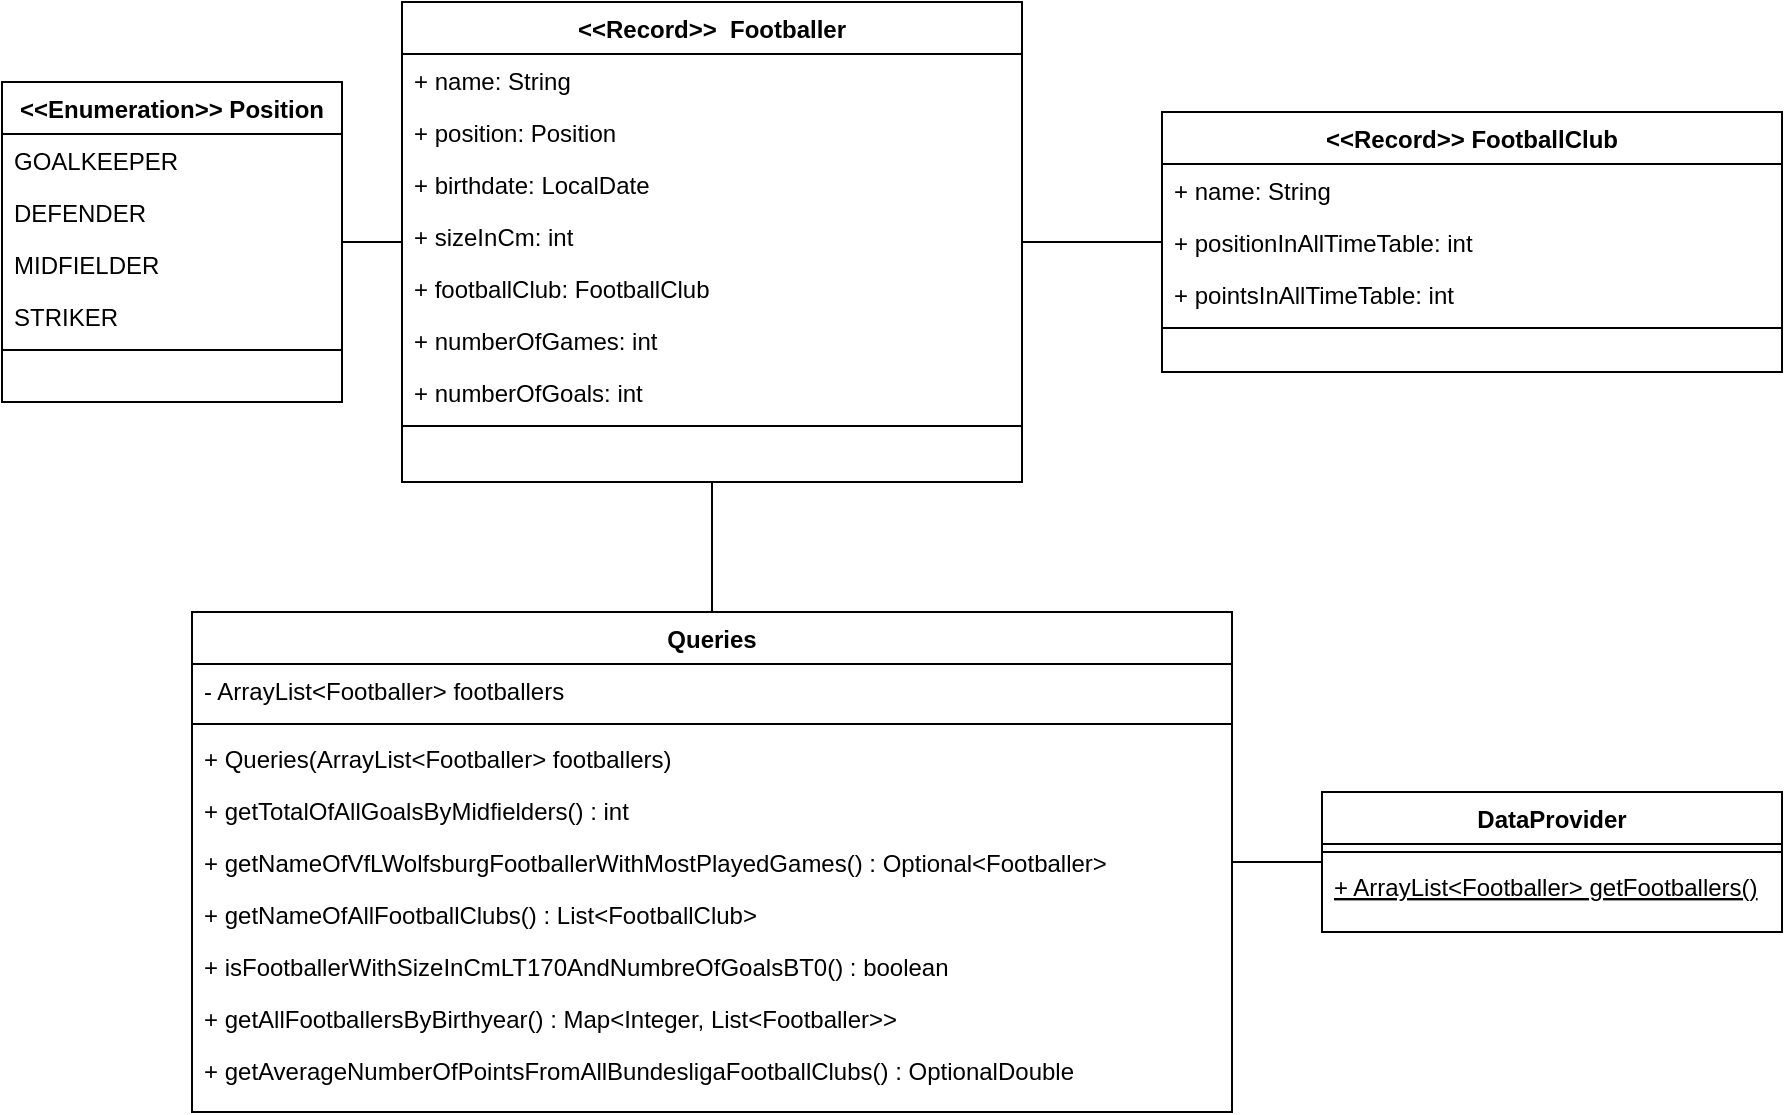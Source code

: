 <mxfile version="20.8.16" type="device"><diagram id="C5RBs43oDa-KdzZeNtuy" name="Page-1"><mxGraphModel dx="956" dy="986" grid="1" gridSize="10" guides="1" tooltips="1" connect="1" arrows="1" fold="1" page="0" pageScale="1" pageWidth="827" pageHeight="1169" math="0" shadow="0"><root><mxCell id="WIyWlLk6GJQsqaUBKTNV-0"/><mxCell id="WIyWlLk6GJQsqaUBKTNV-1" parent="WIyWlLk6GJQsqaUBKTNV-0"/><mxCell id="zkfFHV4jXpPFQw0GAbJ--0" value="DataProvider" style="swimlane;fontStyle=1;align=center;verticalAlign=top;childLayout=stackLayout;horizontal=1;startSize=26;horizontalStack=0;resizeParent=1;resizeLast=0;collapsible=1;marginBottom=0;rounded=0;shadow=0;strokeWidth=1;" parent="WIyWlLk6GJQsqaUBKTNV-1" vertex="1"><mxGeometry x="690" y="175" width="230" height="70" as="geometry"><mxRectangle x="230" y="140" width="160" height="26" as="alternateBounds"/></mxGeometry></mxCell><mxCell id="zkfFHV4jXpPFQw0GAbJ--4" value="" style="line;html=1;strokeWidth=1;align=left;verticalAlign=middle;spacingTop=-1;spacingLeft=3;spacingRight=3;rotatable=0;labelPosition=right;points=[];portConstraint=eastwest;" parent="zkfFHV4jXpPFQw0GAbJ--0" vertex="1"><mxGeometry y="26" width="230" height="8" as="geometry"/></mxCell><mxCell id="ebBvvLFBCe7s5MnYht_s-0" value="+ ArrayList&lt;Footballer&gt; getFootballers()" style="text;align=left;verticalAlign=top;spacingLeft=4;spacingRight=4;overflow=hidden;rotatable=0;points=[[0,0.5],[1,0.5]];portConstraint=eastwest;fontStyle=4" parent="zkfFHV4jXpPFQw0GAbJ--0" vertex="1"><mxGeometry y="34" width="230" height="26" as="geometry"/></mxCell><mxCell id="zkfFHV4jXpPFQw0GAbJ--17" value="&lt;&lt;Record&gt;&gt;  Footballer" style="swimlane;fontStyle=1;align=center;verticalAlign=top;childLayout=stackLayout;horizontal=1;startSize=26;horizontalStack=0;resizeParent=1;resizeLast=0;collapsible=1;marginBottom=0;rounded=0;shadow=0;strokeWidth=1;" parent="WIyWlLk6GJQsqaUBKTNV-1" vertex="1"><mxGeometry x="230" y="-220" width="310" height="240" as="geometry"><mxRectangle x="330" y="-47" width="160" height="26" as="alternateBounds"/></mxGeometry></mxCell><mxCell id="zkfFHV4jXpPFQw0GAbJ--18" value="+ name: String" style="text;align=left;verticalAlign=top;spacingLeft=4;spacingRight=4;overflow=hidden;rotatable=0;points=[[0,0.5],[1,0.5]];portConstraint=eastwest;" parent="zkfFHV4jXpPFQw0GAbJ--17" vertex="1"><mxGeometry y="26" width="310" height="26" as="geometry"/></mxCell><mxCell id="U2ACsNA5MPee-fQZOOvh-0" value="+ position: Position" style="text;align=left;verticalAlign=top;spacingLeft=4;spacingRight=4;overflow=hidden;rotatable=0;points=[[0,0.5],[1,0.5]];portConstraint=eastwest;" parent="zkfFHV4jXpPFQw0GAbJ--17" vertex="1"><mxGeometry y="52" width="310" height="26" as="geometry"/></mxCell><mxCell id="U2ACsNA5MPee-fQZOOvh-1" value="+ birthdate: LocalDate" style="text;align=left;verticalAlign=top;spacingLeft=4;spacingRight=4;overflow=hidden;rotatable=0;points=[[0,0.5],[1,0.5]];portConstraint=eastwest;" parent="zkfFHV4jXpPFQw0GAbJ--17" vertex="1"><mxGeometry y="78" width="310" height="26" as="geometry"/></mxCell><mxCell id="WCcUcJnKoj-on_8fnqU7-8" value="+ sizeInCm: int" style="text;align=left;verticalAlign=top;spacingLeft=4;spacingRight=4;overflow=hidden;rotatable=0;points=[[0,0.5],[1,0.5]];portConstraint=eastwest;" vertex="1" parent="zkfFHV4jXpPFQw0GAbJ--17"><mxGeometry y="104" width="310" height="26" as="geometry"/></mxCell><mxCell id="WCcUcJnKoj-on_8fnqU7-7" value="+ footballClub: FootballClub" style="text;align=left;verticalAlign=top;spacingLeft=4;spacingRight=4;overflow=hidden;rotatable=0;points=[[0,0.5],[1,0.5]];portConstraint=eastwest;" vertex="1" parent="zkfFHV4jXpPFQw0GAbJ--17"><mxGeometry y="130" width="310" height="26" as="geometry"/></mxCell><mxCell id="U2ACsNA5MPee-fQZOOvh-2" value="+ numberOfGames: int" style="text;align=left;verticalAlign=top;spacingLeft=4;spacingRight=4;overflow=hidden;rotatable=0;points=[[0,0.5],[1,0.5]];portConstraint=eastwest;" parent="zkfFHV4jXpPFQw0GAbJ--17" vertex="1"><mxGeometry y="156" width="310" height="26" as="geometry"/></mxCell><mxCell id="WCcUcJnKoj-on_8fnqU7-9" value="+ numberOfGoals: int" style="text;align=left;verticalAlign=top;spacingLeft=4;spacingRight=4;overflow=hidden;rotatable=0;points=[[0,0.5],[1,0.5]];portConstraint=eastwest;" vertex="1" parent="zkfFHV4jXpPFQw0GAbJ--17"><mxGeometry y="182" width="310" height="26" as="geometry"/></mxCell><mxCell id="zkfFHV4jXpPFQw0GAbJ--23" value="" style="line;html=1;strokeWidth=1;align=left;verticalAlign=middle;spacingTop=-1;spacingLeft=3;spacingRight=3;rotatable=0;labelPosition=right;points=[];portConstraint=eastwest;" parent="zkfFHV4jXpPFQw0GAbJ--17" vertex="1"><mxGeometry y="208" width="310" height="8" as="geometry"/></mxCell><mxCell id="U2ACsNA5MPee-fQZOOvh-10" value="" style="edgeStyle=orthogonalEdgeStyle;rounded=0;orthogonalLoop=1;jettySize=auto;html=1;endArrow=none;endFill=0;" parent="WIyWlLk6GJQsqaUBKTNV-1" source="ebBvvLFBCe7s5MnYht_s-6" target="zkfFHV4jXpPFQw0GAbJ--17" edge="1"><mxGeometry relative="1" as="geometry"/></mxCell><mxCell id="ebBvvLFBCe7s5MnYht_s-6" value="&lt;&lt;Enumeration&gt;&gt; Position" style="swimlane;fontStyle=1;align=center;verticalAlign=top;childLayout=stackLayout;horizontal=1;startSize=26;horizontalStack=0;resizeParent=1;resizeLast=0;collapsible=1;marginBottom=0;rounded=0;shadow=0;strokeWidth=1;" parent="WIyWlLk6GJQsqaUBKTNV-1" vertex="1"><mxGeometry x="30" y="-180" width="170" height="160" as="geometry"><mxRectangle x="550" y="140" width="160" height="26" as="alternateBounds"/></mxGeometry></mxCell><mxCell id="U2ACsNA5MPee-fQZOOvh-3" value="GOALKEEPER" style="text;align=left;verticalAlign=top;spacingLeft=4;spacingRight=4;overflow=hidden;rotatable=0;points=[[0,0.5],[1,0.5]];portConstraint=eastwest;" parent="ebBvvLFBCe7s5MnYht_s-6" vertex="1"><mxGeometry y="26" width="170" height="26" as="geometry"/></mxCell><mxCell id="U2ACsNA5MPee-fQZOOvh-4" value="DEFENDER" style="text;align=left;verticalAlign=top;spacingLeft=4;spacingRight=4;overflow=hidden;rotatable=0;points=[[0,0.5],[1,0.5]];portConstraint=eastwest;" parent="ebBvvLFBCe7s5MnYht_s-6" vertex="1"><mxGeometry y="52" width="170" height="26" as="geometry"/></mxCell><mxCell id="WCcUcJnKoj-on_8fnqU7-0" value="MIDFIELDER" style="text;align=left;verticalAlign=top;spacingLeft=4;spacingRight=4;overflow=hidden;rotatable=0;points=[[0,0.5],[1,0.5]];portConstraint=eastwest;" vertex="1" parent="ebBvvLFBCe7s5MnYht_s-6"><mxGeometry y="78" width="170" height="26" as="geometry"/></mxCell><mxCell id="ebBvvLFBCe7s5MnYht_s-7" value="STRIKER" style="text;align=left;verticalAlign=top;spacingLeft=4;spacingRight=4;overflow=hidden;rotatable=0;points=[[0,0.5],[1,0.5]];portConstraint=eastwest;" parent="ebBvvLFBCe7s5MnYht_s-6" vertex="1"><mxGeometry y="104" width="170" height="26" as="geometry"/></mxCell><mxCell id="ebBvvLFBCe7s5MnYht_s-10" value="" style="line;html=1;strokeWidth=1;align=left;verticalAlign=middle;spacingTop=-1;spacingLeft=3;spacingRight=3;rotatable=0;labelPosition=right;points=[];portConstraint=eastwest;" parent="ebBvvLFBCe7s5MnYht_s-6" vertex="1"><mxGeometry y="130" width="170" height="8" as="geometry"/></mxCell><mxCell id="U2ACsNA5MPee-fQZOOvh-6" value="Queries" style="swimlane;fontStyle=1;align=center;verticalAlign=top;childLayout=stackLayout;horizontal=1;startSize=26;horizontalStack=0;resizeParent=1;resizeLast=0;collapsible=1;marginBottom=0;rounded=0;shadow=0;strokeWidth=1;" parent="WIyWlLk6GJQsqaUBKTNV-1" vertex="1"><mxGeometry x="125" y="85" width="520" height="250" as="geometry"><mxRectangle x="230" y="140" width="160" height="26" as="alternateBounds"/></mxGeometry></mxCell><mxCell id="U2ACsNA5MPee-fQZOOvh-13" value="- ArrayList&lt;Footballer&gt; footballers" style="text;align=left;verticalAlign=top;spacingLeft=4;spacingRight=4;overflow=hidden;rotatable=0;points=[[0,0.5],[1,0.5]];portConstraint=eastwest;fontStyle=0" parent="U2ACsNA5MPee-fQZOOvh-6" vertex="1"><mxGeometry y="26" width="520" height="26" as="geometry"/></mxCell><mxCell id="U2ACsNA5MPee-fQZOOvh-7" value="" style="line;html=1;strokeWidth=1;align=left;verticalAlign=middle;spacingTop=-1;spacingLeft=3;spacingRight=3;rotatable=0;labelPosition=right;points=[];portConstraint=eastwest;" parent="U2ACsNA5MPee-fQZOOvh-6" vertex="1"><mxGeometry y="52" width="520" height="8" as="geometry"/></mxCell><mxCell id="U2ACsNA5MPee-fQZOOvh-8" value="+ Queries(ArrayList&lt;Footballer&gt; footballers)" style="text;align=left;verticalAlign=top;spacingLeft=4;spacingRight=4;overflow=hidden;rotatable=0;points=[[0,0.5],[1,0.5]];portConstraint=eastwest;fontStyle=0" parent="U2ACsNA5MPee-fQZOOvh-6" vertex="1"><mxGeometry y="60" width="520" height="26" as="geometry"/></mxCell><mxCell id="U2ACsNA5MPee-fQZOOvh-14" value="+ getTotalOfAllGoalsByMidfielders() : int " style="text;align=left;verticalAlign=top;spacingLeft=4;spacingRight=4;overflow=hidden;rotatable=0;points=[[0,0.5],[1,0.5]];portConstraint=eastwest;fontStyle=0" parent="U2ACsNA5MPee-fQZOOvh-6" vertex="1"><mxGeometry y="86" width="520" height="26" as="geometry"/></mxCell><mxCell id="U2ACsNA5MPee-fQZOOvh-15" value="+ getNameOfVfLWolfsburgFootballerWithMostPlayedGames() : Optional&lt;Footballer&gt; " style="text;align=left;verticalAlign=top;spacingLeft=4;spacingRight=4;overflow=hidden;rotatable=0;points=[[0,0.5],[1,0.5]];portConstraint=eastwest;fontStyle=0" parent="U2ACsNA5MPee-fQZOOvh-6" vertex="1"><mxGeometry y="112" width="520" height="26" as="geometry"/></mxCell><mxCell id="U2ACsNA5MPee-fQZOOvh-16" value="+ getNameOfAllFootballClubs() : List&lt;FootballClub&gt;" style="text;align=left;verticalAlign=top;spacingLeft=4;spacingRight=4;overflow=hidden;rotatable=0;points=[[0,0.5],[1,0.5]];portConstraint=eastwest;fontStyle=0" parent="U2ACsNA5MPee-fQZOOvh-6" vertex="1"><mxGeometry y="138" width="520" height="26" as="geometry"/></mxCell><mxCell id="U2ACsNA5MPee-fQZOOvh-18" value="+ isFootballerWithSizeInCmLT170AndNumbreOfGoalsBT0() : boolean" style="text;align=left;verticalAlign=top;spacingLeft=4;spacingRight=4;overflow=hidden;rotatable=0;points=[[0,0.5],[1,0.5]];portConstraint=eastwest;fontStyle=0" parent="U2ACsNA5MPee-fQZOOvh-6" vertex="1"><mxGeometry y="164" width="520" height="26" as="geometry"/></mxCell><mxCell id="U2ACsNA5MPee-fQZOOvh-19" value="+ getAllFootballersByBirthyear() : Map&lt;Integer, List&lt;Footballer&gt;&gt; " style="text;align=left;verticalAlign=top;spacingLeft=4;spacingRight=4;overflow=hidden;rotatable=0;points=[[0,0.5],[1,0.5]];portConstraint=eastwest;fontStyle=0" parent="U2ACsNA5MPee-fQZOOvh-6" vertex="1"><mxGeometry y="190" width="520" height="26" as="geometry"/></mxCell><mxCell id="U2ACsNA5MPee-fQZOOvh-22" value="+ getAverageNumberOfPointsFromAllBundesligaFootballClubs() : OptionalDouble" style="text;align=left;verticalAlign=top;spacingLeft=4;spacingRight=4;overflow=hidden;rotatable=0;points=[[0,0.5],[1,0.5]];portConstraint=eastwest;fontStyle=0" parent="U2ACsNA5MPee-fQZOOvh-6" vertex="1"><mxGeometry y="216" width="520" height="26" as="geometry"/></mxCell><mxCell id="U2ACsNA5MPee-fQZOOvh-12" value="" style="edgeStyle=orthogonalEdgeStyle;rounded=0;orthogonalLoop=1;jettySize=auto;html=1;endArrow=none;endFill=0;" parent="WIyWlLk6GJQsqaUBKTNV-1" source="U2ACsNA5MPee-fQZOOvh-6" target="zkfFHV4jXpPFQw0GAbJ--0" edge="1"><mxGeometry relative="1" as="geometry"><mxPoint x="520" y="80" as="sourcePoint"/><mxPoint x="560" y="80" as="targetPoint"/></mxGeometry></mxCell><mxCell id="WCcUcJnKoj-on_8fnqU7-1" value="&lt;&lt;Record&gt;&gt; FootballClub" style="swimlane;fontStyle=1;align=center;verticalAlign=top;childLayout=stackLayout;horizontal=1;startSize=26;horizontalStack=0;resizeParent=1;resizeLast=0;collapsible=1;marginBottom=0;rounded=0;shadow=0;strokeWidth=1;" vertex="1" parent="WIyWlLk6GJQsqaUBKTNV-1"><mxGeometry x="610" y="-165" width="310" height="130" as="geometry"><mxRectangle x="330" y="-47" width="160" height="26" as="alternateBounds"/></mxGeometry></mxCell><mxCell id="WCcUcJnKoj-on_8fnqU7-2" value="+ name: String" style="text;align=left;verticalAlign=top;spacingLeft=4;spacingRight=4;overflow=hidden;rotatable=0;points=[[0,0.5],[1,0.5]];portConstraint=eastwest;" vertex="1" parent="WCcUcJnKoj-on_8fnqU7-1"><mxGeometry y="26" width="310" height="26" as="geometry"/></mxCell><mxCell id="WCcUcJnKoj-on_8fnqU7-3" value="+ positionInAllTimeTable: int" style="text;align=left;verticalAlign=top;spacingLeft=4;spacingRight=4;overflow=hidden;rotatable=0;points=[[0,0.5],[1,0.5]];portConstraint=eastwest;" vertex="1" parent="WCcUcJnKoj-on_8fnqU7-1"><mxGeometry y="52" width="310" height="26" as="geometry"/></mxCell><mxCell id="WCcUcJnKoj-on_8fnqU7-10" value="+ pointsInAllTimeTable: int" style="text;align=left;verticalAlign=top;spacingLeft=4;spacingRight=4;overflow=hidden;rotatable=0;points=[[0,0.5],[1,0.5]];portConstraint=eastwest;" vertex="1" parent="WCcUcJnKoj-on_8fnqU7-1"><mxGeometry y="78" width="310" height="26" as="geometry"/></mxCell><mxCell id="WCcUcJnKoj-on_8fnqU7-6" value="" style="line;html=1;strokeWidth=1;align=left;verticalAlign=middle;spacingTop=-1;spacingLeft=3;spacingRight=3;rotatable=0;labelPosition=right;points=[];portConstraint=eastwest;" vertex="1" parent="WCcUcJnKoj-on_8fnqU7-1"><mxGeometry y="104" width="310" height="8" as="geometry"/></mxCell><mxCell id="WCcUcJnKoj-on_8fnqU7-11" value="" style="edgeStyle=orthogonalEdgeStyle;rounded=0;orthogonalLoop=1;jettySize=auto;html=1;endArrow=none;endFill=0;" edge="1" parent="WIyWlLk6GJQsqaUBKTNV-1" source="zkfFHV4jXpPFQw0GAbJ--17" target="WCcUcJnKoj-on_8fnqU7-1"><mxGeometry relative="1" as="geometry"><mxPoint x="550" y="220" as="sourcePoint"/><mxPoint x="650" y="85" as="targetPoint"/></mxGeometry></mxCell><mxCell id="WCcUcJnKoj-on_8fnqU7-12" value="" style="edgeStyle=orthogonalEdgeStyle;rounded=0;orthogonalLoop=1;jettySize=auto;html=1;endArrow=none;endFill=0;" edge="1" parent="WIyWlLk6GJQsqaUBKTNV-1" source="zkfFHV4jXpPFQw0GAbJ--17" target="U2ACsNA5MPee-fQZOOvh-6"><mxGeometry relative="1" as="geometry"><mxPoint x="560" y="20" as="sourcePoint"/><mxPoint x="630" y="20" as="targetPoint"/></mxGeometry></mxCell></root></mxGraphModel></diagram></mxfile>
